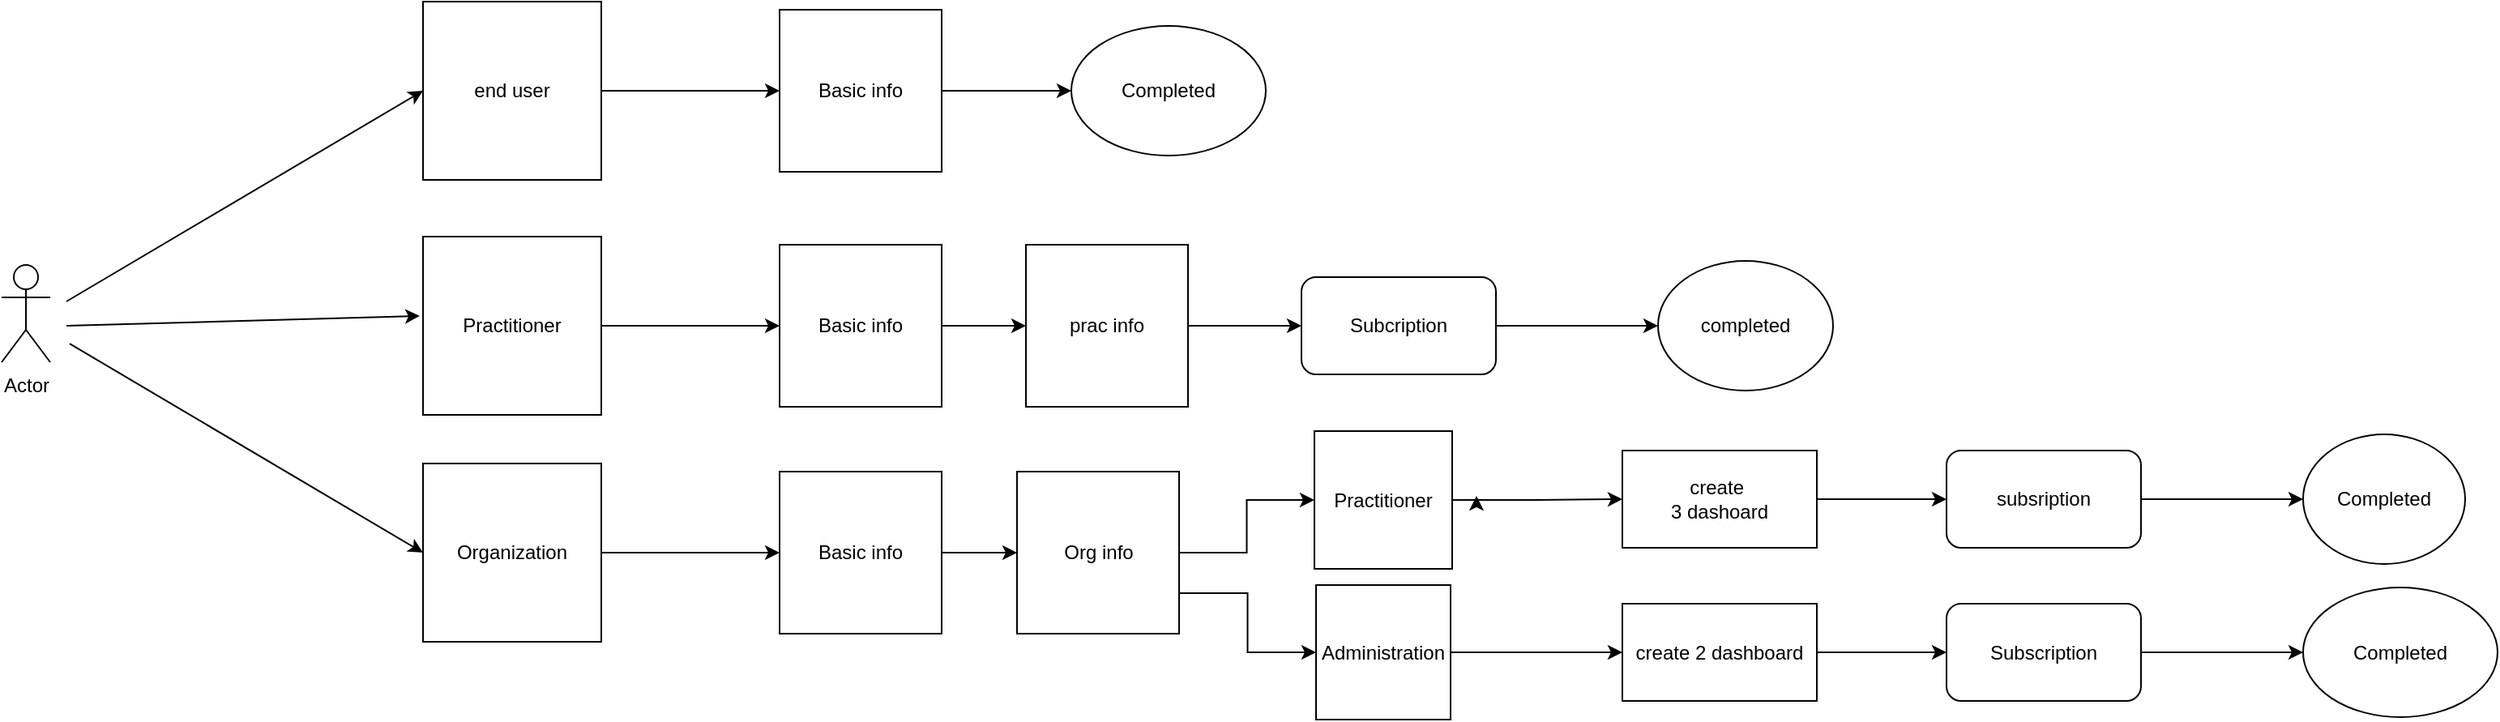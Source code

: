 <mxfile version="22.0.7" type="github">
  <diagram name="Page-1" id="DCAicXLjpl7AhWYmbsDM">
    <mxGraphModel dx="1386" dy="771" grid="1" gridSize="10" guides="1" tooltips="1" connect="1" arrows="1" fold="1" page="1" pageScale="1" pageWidth="1600" pageHeight="900" math="0" shadow="0">
      <root>
        <mxCell id="0" />
        <mxCell id="1" parent="0" />
        <mxCell id="SDp0jAbnTgT0qpIvn9Ys-28" value="" style="edgeStyle=orthogonalEdgeStyle;rounded=0;orthogonalLoop=1;jettySize=auto;html=1;" edge="1" parent="1" source="SDp0jAbnTgT0qpIvn9Ys-1" target="SDp0jAbnTgT0qpIvn9Ys-8">
          <mxGeometry relative="1" as="geometry" />
        </mxCell>
        <mxCell id="SDp0jAbnTgT0qpIvn9Ys-1" value="end user" style="whiteSpace=wrap;html=1;aspect=fixed;" vertex="1" parent="1">
          <mxGeometry x="440" y="150" width="110" height="110" as="geometry" />
        </mxCell>
        <mxCell id="SDp0jAbnTgT0qpIvn9Ys-2" value="Actor" style="shape=umlActor;verticalLabelPosition=bottom;verticalAlign=top;html=1;outlineConnect=0;" vertex="1" parent="1">
          <mxGeometry x="180" y="312.5" width="30" height="60" as="geometry" />
        </mxCell>
        <mxCell id="SDp0jAbnTgT0qpIvn9Ys-29" style="edgeStyle=orthogonalEdgeStyle;rounded=0;orthogonalLoop=1;jettySize=auto;html=1;exitX=1;exitY=0.5;exitDx=0;exitDy=0;entryX=0;entryY=0.5;entryDx=0;entryDy=0;" edge="1" parent="1" source="SDp0jAbnTgT0qpIvn9Ys-3" target="SDp0jAbnTgT0qpIvn9Ys-9">
          <mxGeometry relative="1" as="geometry" />
        </mxCell>
        <mxCell id="SDp0jAbnTgT0qpIvn9Ys-3" value="Practitioner" style="whiteSpace=wrap;html=1;aspect=fixed;" vertex="1" parent="1">
          <mxGeometry x="440" y="295" width="110" height="110" as="geometry" />
        </mxCell>
        <mxCell id="SDp0jAbnTgT0qpIvn9Ys-32" style="edgeStyle=orthogonalEdgeStyle;rounded=0;orthogonalLoop=1;jettySize=auto;html=1;exitX=1;exitY=0.5;exitDx=0;exitDy=0;" edge="1" parent="1" source="SDp0jAbnTgT0qpIvn9Ys-4" target="SDp0jAbnTgT0qpIvn9Ys-12">
          <mxGeometry relative="1" as="geometry" />
        </mxCell>
        <mxCell id="SDp0jAbnTgT0qpIvn9Ys-4" value="Organization" style="whiteSpace=wrap;html=1;aspect=fixed;" vertex="1" parent="1">
          <mxGeometry x="440" y="435" width="110" height="110" as="geometry" />
        </mxCell>
        <mxCell id="SDp0jAbnTgT0qpIvn9Ys-50" value="" style="edgeStyle=orthogonalEdgeStyle;rounded=0;orthogonalLoop=1;jettySize=auto;html=1;" edge="1" parent="1" source="SDp0jAbnTgT0qpIvn9Ys-8" target="SDp0jAbnTgT0qpIvn9Ys-49">
          <mxGeometry relative="1" as="geometry" />
        </mxCell>
        <mxCell id="SDp0jAbnTgT0qpIvn9Ys-8" value="Basic info" style="whiteSpace=wrap;html=1;aspect=fixed;" vertex="1" parent="1">
          <mxGeometry x="660" y="155" width="100" height="100" as="geometry" />
        </mxCell>
        <mxCell id="SDp0jAbnTgT0qpIvn9Ys-33" value="" style="edgeStyle=orthogonalEdgeStyle;rounded=0;orthogonalLoop=1;jettySize=auto;html=1;" edge="1" parent="1" source="SDp0jAbnTgT0qpIvn9Ys-9" target="SDp0jAbnTgT0qpIvn9Ys-10">
          <mxGeometry relative="1" as="geometry" />
        </mxCell>
        <mxCell id="SDp0jAbnTgT0qpIvn9Ys-9" value="Basic info" style="whiteSpace=wrap;html=1;aspect=fixed;" vertex="1" parent="1">
          <mxGeometry x="660" y="300" width="100" height="100" as="geometry" />
        </mxCell>
        <mxCell id="SDp0jAbnTgT0qpIvn9Ys-48" value="" style="edgeStyle=orthogonalEdgeStyle;rounded=0;orthogonalLoop=1;jettySize=auto;html=1;" edge="1" parent="1" source="SDp0jAbnTgT0qpIvn9Ys-10" target="SDp0jAbnTgT0qpIvn9Ys-47">
          <mxGeometry relative="1" as="geometry" />
        </mxCell>
        <mxCell id="SDp0jAbnTgT0qpIvn9Ys-10" value="prac info" style="whiteSpace=wrap;html=1;aspect=fixed;" vertex="1" parent="1">
          <mxGeometry x="812" y="300" width="100" height="100" as="geometry" />
        </mxCell>
        <mxCell id="SDp0jAbnTgT0qpIvn9Ys-34" value="" style="edgeStyle=orthogonalEdgeStyle;rounded=0;orthogonalLoop=1;jettySize=auto;html=1;" edge="1" parent="1" source="SDp0jAbnTgT0qpIvn9Ys-12" target="SDp0jAbnTgT0qpIvn9Ys-14">
          <mxGeometry relative="1" as="geometry" />
        </mxCell>
        <mxCell id="SDp0jAbnTgT0qpIvn9Ys-12" value="Basic info" style="whiteSpace=wrap;html=1;aspect=fixed;" vertex="1" parent="1">
          <mxGeometry x="660" y="440" width="100" height="100" as="geometry" />
        </mxCell>
        <mxCell id="SDp0jAbnTgT0qpIvn9Ys-36" style="edgeStyle=orthogonalEdgeStyle;rounded=0;orthogonalLoop=1;jettySize=auto;html=1;exitX=1;exitY=0.5;exitDx=0;exitDy=0;entryX=0;entryY=0.5;entryDx=0;entryDy=0;" edge="1" parent="1" source="SDp0jAbnTgT0qpIvn9Ys-14" target="SDp0jAbnTgT0qpIvn9Ys-15">
          <mxGeometry relative="1" as="geometry" />
        </mxCell>
        <mxCell id="SDp0jAbnTgT0qpIvn9Ys-37" style="edgeStyle=orthogonalEdgeStyle;rounded=0;orthogonalLoop=1;jettySize=auto;html=1;exitX=1;exitY=0.75;exitDx=0;exitDy=0;" edge="1" parent="1" source="SDp0jAbnTgT0qpIvn9Ys-14" target="SDp0jAbnTgT0qpIvn9Ys-16">
          <mxGeometry relative="1" as="geometry" />
        </mxCell>
        <mxCell id="SDp0jAbnTgT0qpIvn9Ys-14" value="Org info" style="whiteSpace=wrap;html=1;aspect=fixed;" vertex="1" parent="1">
          <mxGeometry x="806.5" y="440" width="100" height="100" as="geometry" />
        </mxCell>
        <mxCell id="SDp0jAbnTgT0qpIvn9Ys-20" value="" style="edgeStyle=orthogonalEdgeStyle;rounded=0;orthogonalLoop=1;jettySize=auto;html=1;" edge="1" parent="1" source="SDp0jAbnTgT0qpIvn9Ys-15" target="SDp0jAbnTgT0qpIvn9Ys-19">
          <mxGeometry relative="1" as="geometry" />
        </mxCell>
        <mxCell id="SDp0jAbnTgT0qpIvn9Ys-40" style="edgeStyle=orthogonalEdgeStyle;rounded=0;orthogonalLoop=1;jettySize=auto;html=1;exitX=1;exitY=0.5;exitDx=0;exitDy=0;" edge="1" parent="1" source="SDp0jAbnTgT0qpIvn9Ys-15">
          <mxGeometry relative="1" as="geometry">
            <mxPoint x="1090" y="455" as="targetPoint" />
          </mxGeometry>
        </mxCell>
        <mxCell id="SDp0jAbnTgT0qpIvn9Ys-15" value="Practitioner" style="whiteSpace=wrap;html=1;aspect=fixed;" vertex="1" parent="1">
          <mxGeometry x="990" y="415" width="85" height="85" as="geometry" />
        </mxCell>
        <mxCell id="SDp0jAbnTgT0qpIvn9Ys-22" value="" style="edgeStyle=orthogonalEdgeStyle;rounded=0;orthogonalLoop=1;jettySize=auto;html=1;" edge="1" parent="1" source="SDp0jAbnTgT0qpIvn9Ys-16" target="SDp0jAbnTgT0qpIvn9Ys-21">
          <mxGeometry relative="1" as="geometry" />
        </mxCell>
        <mxCell id="SDp0jAbnTgT0qpIvn9Ys-16" value="Administration" style="whiteSpace=wrap;html=1;aspect=fixed;" vertex="1" parent="1">
          <mxGeometry x="991" y="510" width="83" height="83" as="geometry" />
        </mxCell>
        <mxCell id="SDp0jAbnTgT0qpIvn9Ys-42" value="" style="edgeStyle=orthogonalEdgeStyle;rounded=0;orthogonalLoop=1;jettySize=auto;html=1;" edge="1" parent="1" source="SDp0jAbnTgT0qpIvn9Ys-19" target="SDp0jAbnTgT0qpIvn9Ys-41">
          <mxGeometry relative="1" as="geometry" />
        </mxCell>
        <mxCell id="SDp0jAbnTgT0qpIvn9Ys-19" value="create&amp;nbsp;&lt;br&gt;3 dashoard" style="whiteSpace=wrap;html=1;" vertex="1" parent="1">
          <mxGeometry x="1180" y="427" width="120" height="60" as="geometry" />
        </mxCell>
        <mxCell id="SDp0jAbnTgT0qpIvn9Ys-46" value="" style="edgeStyle=orthogonalEdgeStyle;rounded=0;orthogonalLoop=1;jettySize=auto;html=1;" edge="1" parent="1" source="SDp0jAbnTgT0qpIvn9Ys-21" target="SDp0jAbnTgT0qpIvn9Ys-45">
          <mxGeometry relative="1" as="geometry" />
        </mxCell>
        <mxCell id="SDp0jAbnTgT0qpIvn9Ys-21" value="create 2 dashboard" style="whiteSpace=wrap;html=1;" vertex="1" parent="1">
          <mxGeometry x="1180" y="521.5" width="120" height="60" as="geometry" />
        </mxCell>
        <mxCell id="SDp0jAbnTgT0qpIvn9Ys-25" value="" style="endArrow=classic;html=1;rounded=0;entryX=0;entryY=0.5;entryDx=0;entryDy=0;" edge="1" parent="1" target="SDp0jAbnTgT0qpIvn9Ys-1">
          <mxGeometry width="50" height="50" relative="1" as="geometry">
            <mxPoint x="220" y="335" as="sourcePoint" />
            <mxPoint x="730" y="490" as="targetPoint" />
          </mxGeometry>
        </mxCell>
        <mxCell id="SDp0jAbnTgT0qpIvn9Ys-26" value="" style="endArrow=classic;html=1;rounded=0;entryX=-0.018;entryY=0.445;entryDx=0;entryDy=0;entryPerimeter=0;" edge="1" parent="1" target="SDp0jAbnTgT0qpIvn9Ys-3">
          <mxGeometry width="50" height="50" relative="1" as="geometry">
            <mxPoint x="220" y="350" as="sourcePoint" />
            <mxPoint x="440" y="220" as="targetPoint" />
          </mxGeometry>
        </mxCell>
        <mxCell id="SDp0jAbnTgT0qpIvn9Ys-27" value="" style="endArrow=classic;html=1;rounded=0;entryX=0;entryY=0.5;entryDx=0;entryDy=0;" edge="1" parent="1" target="SDp0jAbnTgT0qpIvn9Ys-4">
          <mxGeometry width="50" height="50" relative="1" as="geometry">
            <mxPoint x="221.98" y="361.05" as="sourcePoint" />
            <mxPoint x="439.98" y="360.05" as="targetPoint" />
          </mxGeometry>
        </mxCell>
        <mxCell id="SDp0jAbnTgT0qpIvn9Ys-54" value="" style="edgeStyle=orthogonalEdgeStyle;rounded=0;orthogonalLoop=1;jettySize=auto;html=1;" edge="1" parent="1" source="SDp0jAbnTgT0qpIvn9Ys-41" target="SDp0jAbnTgT0qpIvn9Ys-53">
          <mxGeometry relative="1" as="geometry" />
        </mxCell>
        <mxCell id="SDp0jAbnTgT0qpIvn9Ys-41" value="subsription" style="rounded=1;whiteSpace=wrap;html=1;" vertex="1" parent="1">
          <mxGeometry x="1380" y="427" width="120" height="60" as="geometry" />
        </mxCell>
        <mxCell id="SDp0jAbnTgT0qpIvn9Ys-56" value="" style="edgeStyle=orthogonalEdgeStyle;rounded=0;orthogonalLoop=1;jettySize=auto;html=1;" edge="1" parent="1" source="SDp0jAbnTgT0qpIvn9Ys-45" target="SDp0jAbnTgT0qpIvn9Ys-55">
          <mxGeometry relative="1" as="geometry" />
        </mxCell>
        <mxCell id="SDp0jAbnTgT0qpIvn9Ys-45" value="Subscription" style="rounded=1;whiteSpace=wrap;html=1;" vertex="1" parent="1">
          <mxGeometry x="1380" y="521.5" width="120" height="60" as="geometry" />
        </mxCell>
        <mxCell id="SDp0jAbnTgT0qpIvn9Ys-52" value="" style="edgeStyle=orthogonalEdgeStyle;rounded=0;orthogonalLoop=1;jettySize=auto;html=1;" edge="1" parent="1" source="SDp0jAbnTgT0qpIvn9Ys-47" target="SDp0jAbnTgT0qpIvn9Ys-51">
          <mxGeometry relative="1" as="geometry" />
        </mxCell>
        <mxCell id="SDp0jAbnTgT0qpIvn9Ys-47" value="Subcription" style="rounded=1;whiteSpace=wrap;html=1;" vertex="1" parent="1">
          <mxGeometry x="982" y="320" width="120" height="60" as="geometry" />
        </mxCell>
        <mxCell id="SDp0jAbnTgT0qpIvn9Ys-49" value="Completed" style="ellipse;whiteSpace=wrap;html=1;" vertex="1" parent="1">
          <mxGeometry x="840" y="165" width="120" height="80" as="geometry" />
        </mxCell>
        <mxCell id="SDp0jAbnTgT0qpIvn9Ys-51" value="completed" style="ellipse;whiteSpace=wrap;html=1;rounded=1;" vertex="1" parent="1">
          <mxGeometry x="1202" y="310" width="108" height="80" as="geometry" />
        </mxCell>
        <mxCell id="SDp0jAbnTgT0qpIvn9Ys-53" value="Completed" style="ellipse;whiteSpace=wrap;html=1;rounded=1;" vertex="1" parent="1">
          <mxGeometry x="1600" y="417" width="100" height="80" as="geometry" />
        </mxCell>
        <mxCell id="SDp0jAbnTgT0qpIvn9Ys-55" value="Completed" style="ellipse;whiteSpace=wrap;html=1;rounded=1;" vertex="1" parent="1">
          <mxGeometry x="1600" y="511.5" width="120" height="80" as="geometry" />
        </mxCell>
      </root>
    </mxGraphModel>
  </diagram>
</mxfile>
